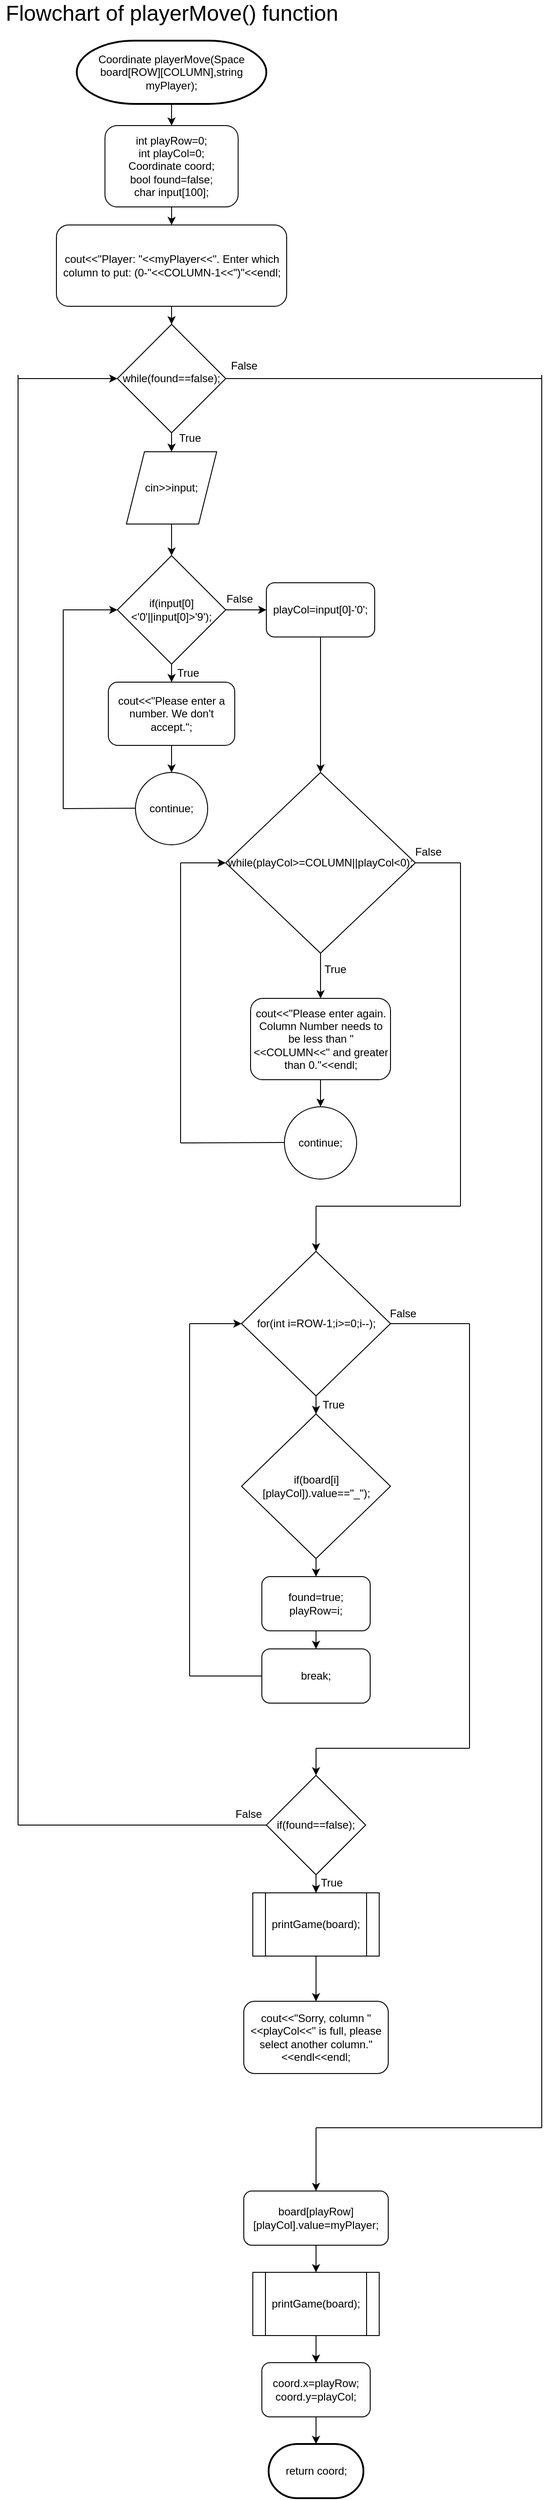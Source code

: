<mxfile version="14.6.13" type="device"><diagram id="WYE3oBTP5BNlz84LKr8x" name="Page-1"><mxGraphModel dx="1278" dy="580" grid="1" gridSize="10" guides="1" tooltips="1" connect="1" arrows="1" fold="1" page="1" pageScale="1" pageWidth="850" pageHeight="1100" math="0" shadow="0"><root><mxCell id="0"/><mxCell id="1" parent="0"/><mxCell id="RowJnFO5a59ff1bhj_lP-1" value="" style="group" vertex="1" connectable="0" parent="1"><mxGeometry y="20" width="600" height="2760" as="geometry"/></mxCell><mxCell id="DjGDSjk6WVqVR5wkaf6J-1" value="Coordinate playerMove(Space board[ROW][COLUMN],string myPlayer);" style="strokeWidth=2;html=1;shape=mxgraph.flowchart.terminator;whiteSpace=wrap;" parent="RowJnFO5a59ff1bhj_lP-1" vertex="1"><mxGeometry x="85" y="40" width="210" height="70" as="geometry"/></mxCell><mxCell id="DjGDSjk6WVqVR5wkaf6J-2" value="&lt;font style=&quot;font-size: 24px&quot;&gt;Flowchart of playerMove() function&lt;/font&gt;" style="text;html=1;align=center;verticalAlign=middle;resizable=0;points=[];autosize=1;strokeColor=none;" parent="RowJnFO5a59ff1bhj_lP-1" vertex="1"><mxGeometry width="380" height="20" as="geometry"/></mxCell><mxCell id="lM4EkEKvLxDDMl2GzoHf-1" value="int playRow=0;&lt;br&gt;int playCol=0;&lt;br&gt;Coordinate coord;&lt;br&gt;bool found=false;&lt;br&gt;char input[100];" style="rounded=1;whiteSpace=wrap;html=1;" parent="RowJnFO5a59ff1bhj_lP-1" vertex="1"><mxGeometry x="116.25" y="134" width="147.5" height="90" as="geometry"/></mxCell><mxCell id="lM4EkEKvLxDDMl2GzoHf-82" value="" style="edgeStyle=orthogonalEdgeStyle;rounded=0;orthogonalLoop=1;jettySize=auto;html=1;" parent="RowJnFO5a59ff1bhj_lP-1" source="DjGDSjk6WVqVR5wkaf6J-1" target="lM4EkEKvLxDDMl2GzoHf-1" edge="1"><mxGeometry relative="1" as="geometry"/></mxCell><mxCell id="lM4EkEKvLxDDMl2GzoHf-3" value="cout&amp;lt;&amp;lt;&quot;Player: &quot;&amp;lt;&amp;lt;myPlayer&amp;lt;&amp;lt;&quot;. Enter which column to put: (0-&quot;&amp;lt;&amp;lt;COLUMN-1&amp;lt;&amp;lt;&quot;)&quot;&amp;lt;&amp;lt;endl;" style="rounded=1;whiteSpace=wrap;html=1;" parent="RowJnFO5a59ff1bhj_lP-1" vertex="1"><mxGeometry x="62.5" y="244" width="255" height="90" as="geometry"/></mxCell><mxCell id="lM4EkEKvLxDDMl2GzoHf-83" value="" style="edgeStyle=orthogonalEdgeStyle;rounded=0;orthogonalLoop=1;jettySize=auto;html=1;" parent="RowJnFO5a59ff1bhj_lP-1" source="lM4EkEKvLxDDMl2GzoHf-1" target="lM4EkEKvLxDDMl2GzoHf-3" edge="1"><mxGeometry relative="1" as="geometry"/></mxCell><mxCell id="lM4EkEKvLxDDMl2GzoHf-5" value="while(found==false);" style="rhombus;whiteSpace=wrap;html=1;" parent="RowJnFO5a59ff1bhj_lP-1" vertex="1"><mxGeometry x="130" y="354" width="120" height="120" as="geometry"/></mxCell><mxCell id="lM4EkEKvLxDDMl2GzoHf-6" value="" style="edgeStyle=orthogonalEdgeStyle;rounded=0;orthogonalLoop=1;jettySize=auto;html=1;" parent="RowJnFO5a59ff1bhj_lP-1" source="lM4EkEKvLxDDMl2GzoHf-3" target="lM4EkEKvLxDDMl2GzoHf-5" edge="1"><mxGeometry relative="1" as="geometry"/></mxCell><mxCell id="lM4EkEKvLxDDMl2GzoHf-7" value="cin&amp;gt;&amp;gt;input;" style="shape=parallelogram;perimeter=parallelogramPerimeter;whiteSpace=wrap;html=1;fixedSize=1;" parent="RowJnFO5a59ff1bhj_lP-1" vertex="1"><mxGeometry x="140" y="495" width="100" height="80" as="geometry"/></mxCell><mxCell id="lM4EkEKvLxDDMl2GzoHf-8" value="" style="edgeStyle=orthogonalEdgeStyle;rounded=0;orthogonalLoop=1;jettySize=auto;html=1;" parent="RowJnFO5a59ff1bhj_lP-1" source="lM4EkEKvLxDDMl2GzoHf-5" target="lM4EkEKvLxDDMl2GzoHf-7" edge="1"><mxGeometry relative="1" as="geometry"/></mxCell><mxCell id="lM4EkEKvLxDDMl2GzoHf-9" value="True" style="text;html=1;align=center;verticalAlign=middle;resizable=0;points=[];autosize=1;strokeColor=none;" parent="RowJnFO5a59ff1bhj_lP-1" vertex="1"><mxGeometry x="190" y="470" width="40" height="20" as="geometry"/></mxCell><mxCell id="lM4EkEKvLxDDMl2GzoHf-10" value="if(input[0]&amp;lt;'0'||input[0]&amp;gt;'9');" style="rhombus;whiteSpace=wrap;html=1;" parent="RowJnFO5a59ff1bhj_lP-1" vertex="1"><mxGeometry x="130" y="610" width="120" height="120" as="geometry"/></mxCell><mxCell id="lM4EkEKvLxDDMl2GzoHf-11" value="" style="edgeStyle=orthogonalEdgeStyle;rounded=0;orthogonalLoop=1;jettySize=auto;html=1;" parent="RowJnFO5a59ff1bhj_lP-1" source="lM4EkEKvLxDDMl2GzoHf-7" target="lM4EkEKvLxDDMl2GzoHf-10" edge="1"><mxGeometry relative="1" as="geometry"/></mxCell><mxCell id="lM4EkEKvLxDDMl2GzoHf-16" value="" style="edgeStyle=orthogonalEdgeStyle;rounded=0;orthogonalLoop=1;jettySize=auto;html=1;" parent="RowJnFO5a59ff1bhj_lP-1" source="lM4EkEKvLxDDMl2GzoHf-12" edge="1"><mxGeometry relative="1" as="geometry"><mxPoint x="190" y="850" as="targetPoint"/></mxGeometry></mxCell><mxCell id="lM4EkEKvLxDDMl2GzoHf-12" value="cout&amp;lt;&amp;lt;&quot;Please enter a number. We don't accept.&quot;;" style="rounded=1;whiteSpace=wrap;html=1;" parent="RowJnFO5a59ff1bhj_lP-1" vertex="1"><mxGeometry x="120" y="750" width="140" height="70" as="geometry"/></mxCell><mxCell id="lM4EkEKvLxDDMl2GzoHf-13" value="" style="edgeStyle=orthogonalEdgeStyle;rounded=0;orthogonalLoop=1;jettySize=auto;html=1;" parent="RowJnFO5a59ff1bhj_lP-1" source="lM4EkEKvLxDDMl2GzoHf-10" target="lM4EkEKvLxDDMl2GzoHf-12" edge="1"><mxGeometry relative="1" as="geometry"/></mxCell><mxCell id="lM4EkEKvLxDDMl2GzoHf-14" value="True" style="text;html=1;align=center;verticalAlign=middle;resizable=0;points=[];autosize=1;strokeColor=none;" parent="RowJnFO5a59ff1bhj_lP-1" vertex="1"><mxGeometry x="188" y="730" width="40" height="20" as="geometry"/></mxCell><mxCell id="lM4EkEKvLxDDMl2GzoHf-17" value="playCol=input[0]-'0';" style="rounded=1;whiteSpace=wrap;html=1;" parent="RowJnFO5a59ff1bhj_lP-1" vertex="1"><mxGeometry x="295" y="640" width="120" height="60" as="geometry"/></mxCell><mxCell id="lM4EkEKvLxDDMl2GzoHf-18" value="" style="edgeStyle=orthogonalEdgeStyle;rounded=0;orthogonalLoop=1;jettySize=auto;html=1;" parent="RowJnFO5a59ff1bhj_lP-1" source="lM4EkEKvLxDDMl2GzoHf-10" target="lM4EkEKvLxDDMl2GzoHf-17" edge="1"><mxGeometry relative="1" as="geometry"/></mxCell><mxCell id="lM4EkEKvLxDDMl2GzoHf-19" value="False" style="text;html=1;align=center;verticalAlign=middle;resizable=0;points=[];autosize=1;strokeColor=none;" parent="RowJnFO5a59ff1bhj_lP-1" vertex="1"><mxGeometry x="245" y="648" width="40" height="20" as="geometry"/></mxCell><mxCell id="lM4EkEKvLxDDMl2GzoHf-20" value="while(playCol&amp;gt;=COLUMN||playCol&amp;lt;0);" style="rhombus;whiteSpace=wrap;html=1;" parent="RowJnFO5a59ff1bhj_lP-1" vertex="1"><mxGeometry x="250" y="850" width="210" height="200" as="geometry"/></mxCell><mxCell id="lM4EkEKvLxDDMl2GzoHf-21" value="" style="endArrow=classic;html=1;exitX=0.5;exitY=1;exitDx=0;exitDy=0;entryX=0.5;entryY=0;entryDx=0;entryDy=0;" parent="RowJnFO5a59ff1bhj_lP-1" source="lM4EkEKvLxDDMl2GzoHf-17" target="lM4EkEKvLxDDMl2GzoHf-20" edge="1"><mxGeometry width="50" height="50" relative="1" as="geometry"><mxPoint x="400" y="900" as="sourcePoint"/><mxPoint x="450" y="850" as="targetPoint"/></mxGeometry></mxCell><mxCell id="lM4EkEKvLxDDMl2GzoHf-25" value="" style="edgeStyle=orthogonalEdgeStyle;rounded=0;orthogonalLoop=1;jettySize=auto;html=1;" parent="RowJnFO5a59ff1bhj_lP-1" source="lM4EkEKvLxDDMl2GzoHf-22" edge="1"><mxGeometry relative="1" as="geometry"><mxPoint x="355" y="1220" as="targetPoint"/></mxGeometry></mxCell><mxCell id="lM4EkEKvLxDDMl2GzoHf-22" value="cout&amp;lt;&amp;lt;&quot;Please enter again. Column Number needs to be less than &quot;&amp;lt;&amp;lt;COLUMN&amp;lt;&amp;lt;&quot; and greater than 0.&quot;&amp;lt;&amp;lt;endl;" style="rounded=1;whiteSpace=wrap;html=1;" parent="RowJnFO5a59ff1bhj_lP-1" vertex="1"><mxGeometry x="277.5" y="1100" width="155" height="90" as="geometry"/></mxCell><mxCell id="lM4EkEKvLxDDMl2GzoHf-23" value="" style="edgeStyle=orthogonalEdgeStyle;rounded=0;orthogonalLoop=1;jettySize=auto;html=1;" parent="RowJnFO5a59ff1bhj_lP-1" source="lM4EkEKvLxDDMl2GzoHf-20" target="lM4EkEKvLxDDMl2GzoHf-22" edge="1"><mxGeometry relative="1" as="geometry"/></mxCell><mxCell id="lM4EkEKvLxDDMl2GzoHf-26" value="True" style="text;html=1;align=center;verticalAlign=middle;resizable=0;points=[];autosize=1;strokeColor=none;" parent="RowJnFO5a59ff1bhj_lP-1" vertex="1"><mxGeometry x="351" y="1058" width="40" height="20" as="geometry"/></mxCell><mxCell id="lM4EkEKvLxDDMl2GzoHf-28" value="" style="endArrow=none;html=1;exitX=1;exitY=0.5;exitDx=0;exitDy=0;" parent="RowJnFO5a59ff1bhj_lP-1" source="lM4EkEKvLxDDMl2GzoHf-20" edge="1"><mxGeometry width="50" height="50" relative="1" as="geometry"><mxPoint x="500" y="1070" as="sourcePoint"/><mxPoint x="510" y="950" as="targetPoint"/></mxGeometry></mxCell><mxCell id="lM4EkEKvLxDDMl2GzoHf-30" value="False" style="text;html=1;align=center;verticalAlign=middle;resizable=0;points=[];autosize=1;strokeColor=none;" parent="RowJnFO5a59ff1bhj_lP-1" vertex="1"><mxGeometry x="454" y="928" width="40" height="20" as="geometry"/></mxCell><mxCell id="lM4EkEKvLxDDMl2GzoHf-31" value="" style="endArrow=none;html=1;" parent="RowJnFO5a59ff1bhj_lP-1" edge="1"><mxGeometry width="50" height="50" relative="1" as="geometry"><mxPoint x="510" y="1330" as="sourcePoint"/><mxPoint x="510" y="950" as="targetPoint"/></mxGeometry></mxCell><mxCell id="lM4EkEKvLxDDMl2GzoHf-32" value="" style="endArrow=none;html=1;" parent="RowJnFO5a59ff1bhj_lP-1" edge="1"><mxGeometry width="50" height="50" relative="1" as="geometry"><mxPoint x="510" y="1330" as="sourcePoint"/><mxPoint x="350" y="1330" as="targetPoint"/></mxGeometry></mxCell><mxCell id="lM4EkEKvLxDDMl2GzoHf-33" value="" style="endArrow=classic;html=1;" parent="RowJnFO5a59ff1bhj_lP-1" edge="1"><mxGeometry width="50" height="50" relative="1" as="geometry"><mxPoint x="350" y="1330" as="sourcePoint"/><mxPoint x="350" y="1380" as="targetPoint"/><Array as="points"/></mxGeometry></mxCell><mxCell id="lM4EkEKvLxDDMl2GzoHf-34" value="for(int i=ROW-1;i&amp;gt;=0;i--);" style="rhombus;whiteSpace=wrap;html=1;" parent="RowJnFO5a59ff1bhj_lP-1" vertex="1"><mxGeometry x="267.5" y="1380" width="165" height="160" as="geometry"/></mxCell><mxCell id="lM4EkEKvLxDDMl2GzoHf-35" value="if(board[i][playCol]).value==&quot;_&quot;);" style="rhombus;whiteSpace=wrap;html=1;" parent="RowJnFO5a59ff1bhj_lP-1" vertex="1"><mxGeometry x="267.5" y="1560" width="165" height="160" as="geometry"/></mxCell><mxCell id="lM4EkEKvLxDDMl2GzoHf-36" value="" style="edgeStyle=orthogonalEdgeStyle;rounded=0;orthogonalLoop=1;jettySize=auto;html=1;" parent="RowJnFO5a59ff1bhj_lP-1" source="lM4EkEKvLxDDMl2GzoHf-34" target="lM4EkEKvLxDDMl2GzoHf-35" edge="1"><mxGeometry relative="1" as="geometry"/></mxCell><mxCell id="lM4EkEKvLxDDMl2GzoHf-37" value="True" style="text;html=1;align=center;verticalAlign=middle;resizable=0;points=[];autosize=1;strokeColor=none;" parent="RowJnFO5a59ff1bhj_lP-1" vertex="1"><mxGeometry x="349" y="1540" width="40" height="20" as="geometry"/></mxCell><mxCell id="lM4EkEKvLxDDMl2GzoHf-38" value="found=true;&lt;br&gt;playRow=i;" style="rounded=1;whiteSpace=wrap;html=1;" parent="RowJnFO5a59ff1bhj_lP-1" vertex="1"><mxGeometry x="290" y="1740" width="120" height="60" as="geometry"/></mxCell><mxCell id="lM4EkEKvLxDDMl2GzoHf-39" value="" style="edgeStyle=orthogonalEdgeStyle;rounded=0;orthogonalLoop=1;jettySize=auto;html=1;" parent="RowJnFO5a59ff1bhj_lP-1" source="lM4EkEKvLxDDMl2GzoHf-35" target="lM4EkEKvLxDDMl2GzoHf-38" edge="1"><mxGeometry relative="1" as="geometry"/></mxCell><mxCell id="lM4EkEKvLxDDMl2GzoHf-40" value="break;" style="rounded=1;whiteSpace=wrap;html=1;" parent="RowJnFO5a59ff1bhj_lP-1" vertex="1"><mxGeometry x="290" y="1820" width="120" height="60" as="geometry"/></mxCell><mxCell id="lM4EkEKvLxDDMl2GzoHf-41" value="" style="edgeStyle=orthogonalEdgeStyle;rounded=0;orthogonalLoop=1;jettySize=auto;html=1;" parent="RowJnFO5a59ff1bhj_lP-1" source="lM4EkEKvLxDDMl2GzoHf-38" target="lM4EkEKvLxDDMl2GzoHf-40" edge="1"><mxGeometry relative="1" as="geometry"/></mxCell><mxCell id="lM4EkEKvLxDDMl2GzoHf-42" value="" style="endArrow=none;html=1;exitX=0;exitY=0.5;exitDx=0;exitDy=0;" parent="RowJnFO5a59ff1bhj_lP-1" edge="1"><mxGeometry width="50" height="50" relative="1" as="geometry"><mxPoint x="315" y="1259.5" as="sourcePoint"/><mxPoint x="200" y="1260" as="targetPoint"/></mxGeometry></mxCell><mxCell id="lM4EkEKvLxDDMl2GzoHf-43" value="" style="endArrow=none;html=1;" parent="RowJnFO5a59ff1bhj_lP-1" edge="1"><mxGeometry width="50" height="50" relative="1" as="geometry"><mxPoint x="200" y="1260" as="sourcePoint"/><mxPoint x="200" y="950" as="targetPoint"/></mxGeometry></mxCell><mxCell id="lM4EkEKvLxDDMl2GzoHf-44" value="" style="endArrow=classic;html=1;entryX=0;entryY=0.5;entryDx=0;entryDy=0;" parent="RowJnFO5a59ff1bhj_lP-1" target="lM4EkEKvLxDDMl2GzoHf-20" edge="1"><mxGeometry width="50" height="50" relative="1" as="geometry"><mxPoint x="200" y="950" as="sourcePoint"/><mxPoint x="550" y="1020" as="targetPoint"/></mxGeometry></mxCell><mxCell id="lM4EkEKvLxDDMl2GzoHf-45" value="" style="endArrow=none;html=1;exitX=0;exitY=0.5;exitDx=0;exitDy=0;" parent="RowJnFO5a59ff1bhj_lP-1" edge="1"><mxGeometry width="50" height="50" relative="1" as="geometry"><mxPoint x="150" y="889.5" as="sourcePoint"/><mxPoint x="70" y="890" as="targetPoint"/></mxGeometry></mxCell><mxCell id="lM4EkEKvLxDDMl2GzoHf-46" value="" style="endArrow=none;html=1;" parent="RowJnFO5a59ff1bhj_lP-1" edge="1"><mxGeometry width="50" height="50" relative="1" as="geometry"><mxPoint x="70" y="890" as="sourcePoint"/><mxPoint x="70" y="670" as="targetPoint"/></mxGeometry></mxCell><mxCell id="lM4EkEKvLxDDMl2GzoHf-47" value="" style="endArrow=classic;html=1;entryX=0;entryY=0.5;entryDx=0;entryDy=0;" parent="RowJnFO5a59ff1bhj_lP-1" target="lM4EkEKvLxDDMl2GzoHf-10" edge="1"><mxGeometry width="50" height="50" relative="1" as="geometry"><mxPoint x="70" y="670" as="sourcePoint"/><mxPoint x="550" y="750" as="targetPoint"/></mxGeometry></mxCell><mxCell id="lM4EkEKvLxDDMl2GzoHf-48" value="" style="endArrow=none;html=1;exitX=0;exitY=0.5;exitDx=0;exitDy=0;" parent="RowJnFO5a59ff1bhj_lP-1" source="lM4EkEKvLxDDMl2GzoHf-40" edge="1"><mxGeometry width="50" height="50" relative="1" as="geometry"><mxPoint x="500" y="1650" as="sourcePoint"/><mxPoint x="210" y="1850" as="targetPoint"/></mxGeometry></mxCell><mxCell id="lM4EkEKvLxDDMl2GzoHf-49" value="" style="endArrow=none;html=1;" parent="RowJnFO5a59ff1bhj_lP-1" edge="1"><mxGeometry width="50" height="50" relative="1" as="geometry"><mxPoint x="210" y="1850" as="sourcePoint"/><mxPoint x="210" y="1460" as="targetPoint"/></mxGeometry></mxCell><mxCell id="lM4EkEKvLxDDMl2GzoHf-50" value="" style="endArrow=classic;html=1;entryX=0;entryY=0.5;entryDx=0;entryDy=0;" parent="RowJnFO5a59ff1bhj_lP-1" target="lM4EkEKvLxDDMl2GzoHf-34" edge="1"><mxGeometry width="50" height="50" relative="1" as="geometry"><mxPoint x="210" y="1460" as="sourcePoint"/><mxPoint x="550" y="1600" as="targetPoint"/></mxGeometry></mxCell><mxCell id="lM4EkEKvLxDDMl2GzoHf-51" value="" style="endArrow=none;html=1;exitX=1;exitY=0.5;exitDx=0;exitDy=0;" parent="RowJnFO5a59ff1bhj_lP-1" source="lM4EkEKvLxDDMl2GzoHf-34" edge="1"><mxGeometry width="50" height="50" relative="1" as="geometry"><mxPoint x="500" y="1540" as="sourcePoint"/><mxPoint x="520" y="1460" as="targetPoint"/></mxGeometry></mxCell><mxCell id="lM4EkEKvLxDDMl2GzoHf-52" value="" style="endArrow=none;html=1;" parent="RowJnFO5a59ff1bhj_lP-1" edge="1"><mxGeometry width="50" height="50" relative="1" as="geometry"><mxPoint x="520" y="1930" as="sourcePoint"/><mxPoint x="520" y="1460" as="targetPoint"/></mxGeometry></mxCell><mxCell id="lM4EkEKvLxDDMl2GzoHf-53" value="False" style="text;html=1;align=center;verticalAlign=middle;resizable=0;points=[];autosize=1;strokeColor=none;" parent="RowJnFO5a59ff1bhj_lP-1" vertex="1"><mxGeometry x="426" y="1439" width="40" height="20" as="geometry"/></mxCell><mxCell id="lM4EkEKvLxDDMl2GzoHf-55" value="" style="endArrow=none;html=1;" parent="RowJnFO5a59ff1bhj_lP-1" edge="1"><mxGeometry width="50" height="50" relative="1" as="geometry"><mxPoint x="520" y="1930" as="sourcePoint"/><mxPoint x="350" y="1930" as="targetPoint"/></mxGeometry></mxCell><mxCell id="lM4EkEKvLxDDMl2GzoHf-56" value="if(found==false);" style="rhombus;whiteSpace=wrap;html=1;" parent="RowJnFO5a59ff1bhj_lP-1" vertex="1"><mxGeometry x="295" y="1960" width="110" height="110" as="geometry"/></mxCell><mxCell id="lM4EkEKvLxDDMl2GzoHf-57" value="" style="endArrow=classic;html=1;entryX=0.5;entryY=0;entryDx=0;entryDy=0;" parent="RowJnFO5a59ff1bhj_lP-1" target="lM4EkEKvLxDDMl2GzoHf-56" edge="1"><mxGeometry width="50" height="50" relative="1" as="geometry"><mxPoint x="350" y="1930" as="sourcePoint"/><mxPoint x="550" y="1810" as="targetPoint"/></mxGeometry></mxCell><mxCell id="lM4EkEKvLxDDMl2GzoHf-58" value="printGame(board);" style="shape=process;whiteSpace=wrap;html=1;backgroundOutline=1;" parent="RowJnFO5a59ff1bhj_lP-1" vertex="1"><mxGeometry x="280" y="2090" width="140" height="70" as="geometry"/></mxCell><mxCell id="lM4EkEKvLxDDMl2GzoHf-59" value="" style="edgeStyle=orthogonalEdgeStyle;rounded=0;orthogonalLoop=1;jettySize=auto;html=1;" parent="RowJnFO5a59ff1bhj_lP-1" source="lM4EkEKvLxDDMl2GzoHf-56" target="lM4EkEKvLxDDMl2GzoHf-58" edge="1"><mxGeometry relative="1" as="geometry"/></mxCell><mxCell id="lM4EkEKvLxDDMl2GzoHf-60" value="True" style="text;html=1;align=center;verticalAlign=middle;resizable=0;points=[];autosize=1;strokeColor=none;" parent="RowJnFO5a59ff1bhj_lP-1" vertex="1"><mxGeometry x="347" y="2069" width="40" height="20" as="geometry"/></mxCell><mxCell id="lM4EkEKvLxDDMl2GzoHf-61" value="cout&amp;lt;&amp;lt;&quot;Sorry, column &quot;&amp;lt;&amp;lt;playCol&amp;lt;&amp;lt;&quot; is full, please select another column.&quot;&amp;lt;&amp;lt;endl&amp;lt;&amp;lt;endl;" style="rounded=1;whiteSpace=wrap;html=1;" parent="RowJnFO5a59ff1bhj_lP-1" vertex="1"><mxGeometry x="270" y="2210" width="160" height="80" as="geometry"/></mxCell><mxCell id="lM4EkEKvLxDDMl2GzoHf-62" value="" style="edgeStyle=orthogonalEdgeStyle;rounded=0;orthogonalLoop=1;jettySize=auto;html=1;" parent="RowJnFO5a59ff1bhj_lP-1" source="lM4EkEKvLxDDMl2GzoHf-58" target="lM4EkEKvLxDDMl2GzoHf-61" edge="1"><mxGeometry relative="1" as="geometry"/></mxCell><mxCell id="lM4EkEKvLxDDMl2GzoHf-63" value="" style="endArrow=none;html=1;exitX=0;exitY=0.5;exitDx=0;exitDy=0;" parent="RowJnFO5a59ff1bhj_lP-1" source="lM4EkEKvLxDDMl2GzoHf-56" edge="1"><mxGeometry width="50" height="50" relative="1" as="geometry"><mxPoint x="500" y="2160" as="sourcePoint"/><mxPoint x="20" y="2015" as="targetPoint"/></mxGeometry></mxCell><mxCell id="lM4EkEKvLxDDMl2GzoHf-64" value="False" style="text;html=1;align=center;verticalAlign=middle;resizable=0;points=[];autosize=1;strokeColor=none;" parent="RowJnFO5a59ff1bhj_lP-1" vertex="1"><mxGeometry x="255" y="1993" width="40" height="20" as="geometry"/></mxCell><mxCell id="lM4EkEKvLxDDMl2GzoHf-65" value="" style="endArrow=none;html=1;" parent="RowJnFO5a59ff1bhj_lP-1" edge="1"><mxGeometry width="50" height="50" relative="1" as="geometry"><mxPoint x="20" y="2015" as="sourcePoint"/><mxPoint x="20" y="410" as="targetPoint"/></mxGeometry></mxCell><mxCell id="lM4EkEKvLxDDMl2GzoHf-66" value="" style="endArrow=classic;html=1;entryX=0;entryY=0.5;entryDx=0;entryDy=0;" parent="RowJnFO5a59ff1bhj_lP-1" target="lM4EkEKvLxDDMl2GzoHf-5" edge="1"><mxGeometry width="50" height="50" relative="1" as="geometry"><mxPoint x="20" y="414" as="sourcePoint"/><mxPoint x="550" y="390" as="targetPoint"/></mxGeometry></mxCell><mxCell id="lM4EkEKvLxDDMl2GzoHf-67" value="" style="endArrow=none;html=1;exitX=1;exitY=0.5;exitDx=0;exitDy=0;" parent="RowJnFO5a59ff1bhj_lP-1" source="lM4EkEKvLxDDMl2GzoHf-5" edge="1"><mxGeometry width="50" height="50" relative="1" as="geometry"><mxPoint x="500" y="580" as="sourcePoint"/><mxPoint x="600" y="414" as="targetPoint"/></mxGeometry></mxCell><mxCell id="lM4EkEKvLxDDMl2GzoHf-68" value="False" style="text;html=1;align=center;verticalAlign=middle;resizable=0;points=[];autosize=1;strokeColor=none;" parent="RowJnFO5a59ff1bhj_lP-1" vertex="1"><mxGeometry x="250" y="390" width="40" height="20" as="geometry"/></mxCell><mxCell id="lM4EkEKvLxDDMl2GzoHf-69" value="" style="endArrow=none;html=1;" parent="RowJnFO5a59ff1bhj_lP-1" edge="1"><mxGeometry width="50" height="50" relative="1" as="geometry"><mxPoint x="600" y="2350" as="sourcePoint"/><mxPoint x="600" y="410" as="targetPoint"/></mxGeometry></mxCell><mxCell id="lM4EkEKvLxDDMl2GzoHf-70" value="" style="endArrow=none;html=1;" parent="RowJnFO5a59ff1bhj_lP-1" edge="1"><mxGeometry width="50" height="50" relative="1" as="geometry"><mxPoint x="350" y="2350" as="sourcePoint"/><mxPoint x="600" y="2350" as="targetPoint"/></mxGeometry></mxCell><mxCell id="lM4EkEKvLxDDMl2GzoHf-71" value="" style="endArrow=classic;html=1;" parent="RowJnFO5a59ff1bhj_lP-1" edge="1"><mxGeometry width="50" height="50" relative="1" as="geometry"><mxPoint x="350" y="2350" as="sourcePoint"/><mxPoint x="350" y="2420" as="targetPoint"/></mxGeometry></mxCell><mxCell id="lM4EkEKvLxDDMl2GzoHf-72" value="board[playRow][playCol].value=myPlayer;" style="rounded=1;whiteSpace=wrap;html=1;" parent="RowJnFO5a59ff1bhj_lP-1" vertex="1"><mxGeometry x="270" y="2420" width="160" height="60" as="geometry"/></mxCell><mxCell id="lM4EkEKvLxDDMl2GzoHf-74" value="printGame(board);" style="shape=process;whiteSpace=wrap;html=1;backgroundOutline=1;" parent="RowJnFO5a59ff1bhj_lP-1" vertex="1"><mxGeometry x="280" y="2510" width="140" height="70" as="geometry"/></mxCell><mxCell id="lM4EkEKvLxDDMl2GzoHf-75" value="" style="edgeStyle=orthogonalEdgeStyle;rounded=0;orthogonalLoop=1;jettySize=auto;html=1;" parent="RowJnFO5a59ff1bhj_lP-1" source="lM4EkEKvLxDDMl2GzoHf-72" target="lM4EkEKvLxDDMl2GzoHf-74" edge="1"><mxGeometry relative="1" as="geometry"/></mxCell><mxCell id="lM4EkEKvLxDDMl2GzoHf-76" value="coord.x=playRow;&lt;br&gt;coord.y=playCol;" style="rounded=1;whiteSpace=wrap;html=1;" parent="RowJnFO5a59ff1bhj_lP-1" vertex="1"><mxGeometry x="290" y="2610" width="120" height="60" as="geometry"/></mxCell><mxCell id="lM4EkEKvLxDDMl2GzoHf-77" value="" style="edgeStyle=orthogonalEdgeStyle;rounded=0;orthogonalLoop=1;jettySize=auto;html=1;" parent="RowJnFO5a59ff1bhj_lP-1" source="lM4EkEKvLxDDMl2GzoHf-74" target="lM4EkEKvLxDDMl2GzoHf-76" edge="1"><mxGeometry relative="1" as="geometry"/></mxCell><mxCell id="lM4EkEKvLxDDMl2GzoHf-78" value="return coord;" style="strokeWidth=2;html=1;shape=mxgraph.flowchart.terminator;whiteSpace=wrap;" parent="RowJnFO5a59ff1bhj_lP-1" vertex="1"><mxGeometry x="297.5" y="2700" width="105" height="60" as="geometry"/></mxCell><mxCell id="lM4EkEKvLxDDMl2GzoHf-79" value="" style="edgeStyle=orthogonalEdgeStyle;rounded=0;orthogonalLoop=1;jettySize=auto;html=1;" parent="RowJnFO5a59ff1bhj_lP-1" source="lM4EkEKvLxDDMl2GzoHf-76" target="lM4EkEKvLxDDMl2GzoHf-78" edge="1"><mxGeometry relative="1" as="geometry"/></mxCell><mxCell id="lM4EkEKvLxDDMl2GzoHf-80" value="continue;" style="ellipse;whiteSpace=wrap;html=1;aspect=fixed;" parent="RowJnFO5a59ff1bhj_lP-1" vertex="1"><mxGeometry x="315" y="1220" width="80" height="80" as="geometry"/></mxCell><mxCell id="lM4EkEKvLxDDMl2GzoHf-81" value="continue;" style="ellipse;whiteSpace=wrap;html=1;aspect=fixed;" parent="RowJnFO5a59ff1bhj_lP-1" vertex="1"><mxGeometry x="150" y="850" width="80" height="80" as="geometry"/></mxCell></root></mxGraphModel></diagram></mxfile>